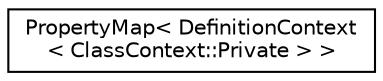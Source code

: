 digraph "Graphical Class Hierarchy"
{
 // LATEX_PDF_SIZE
  edge [fontname="Helvetica",fontsize="10",labelfontname="Helvetica",labelfontsize="10"];
  node [fontname="Helvetica",fontsize="10",shape=record];
  rankdir="LR";
  Node0 [label="PropertyMap\< DefinitionContext\l\< ClassContext::Private \> \>",height=0.2,width=0.4,color="black", fillcolor="white", style="filled",URL="$classPropertyMap.html",tooltip=" "];
}
